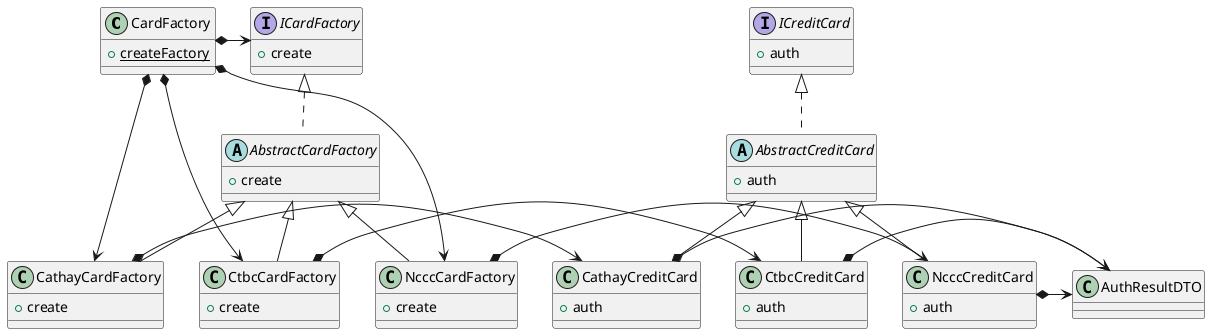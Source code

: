 @startuml

class CardFactory {
    {static}+createFactory
}

interface ICardFactory {
    +create
}

abstract class AbstractCardFactory {
    +create
}

class CathayCardFactory {
    +create
}

class CtbcCardFactory {
    +create
}

class NcccCardFactory {
    +create
}

interface ICreditCard {
    +auth
}

abstract class AbstractCreditCard {
    +auth
}

class CathayCreditCard {
    +auth
}

class CtbcCreditCard {
    +auth
}

class NcccCreditCard {
    +auth
}

class AuthResultDTO {
}

CardFactory *-> ICardFactory
CardFactory *-> CathayCardFactory
CardFactory *-> CtbcCardFactory
CardFactory *-> NcccCardFactory
ICardFactory <|.. AbstractCardFactory
AbstractCardFactory <|-- CathayCardFactory
AbstractCardFactory <|-- CtbcCardFactory
AbstractCardFactory <|-- NcccCardFactory
ICreditCard <|.. AbstractCreditCard
AbstractCreditCard <|-- CathayCreditCard
AbstractCreditCard <|-- CtbcCreditCard
AbstractCreditCard <|-- NcccCreditCard
CathayCardFactory *-> CathayCreditCard
CtbcCardFactory *-> CtbcCreditCard
NcccCardFactory *-> NcccCreditCard
CathayCreditCard *-> AuthResultDTO
CtbcCreditCard *-> AuthResultDTO
NcccCreditCard *-> AuthResultDTO

@enduml
